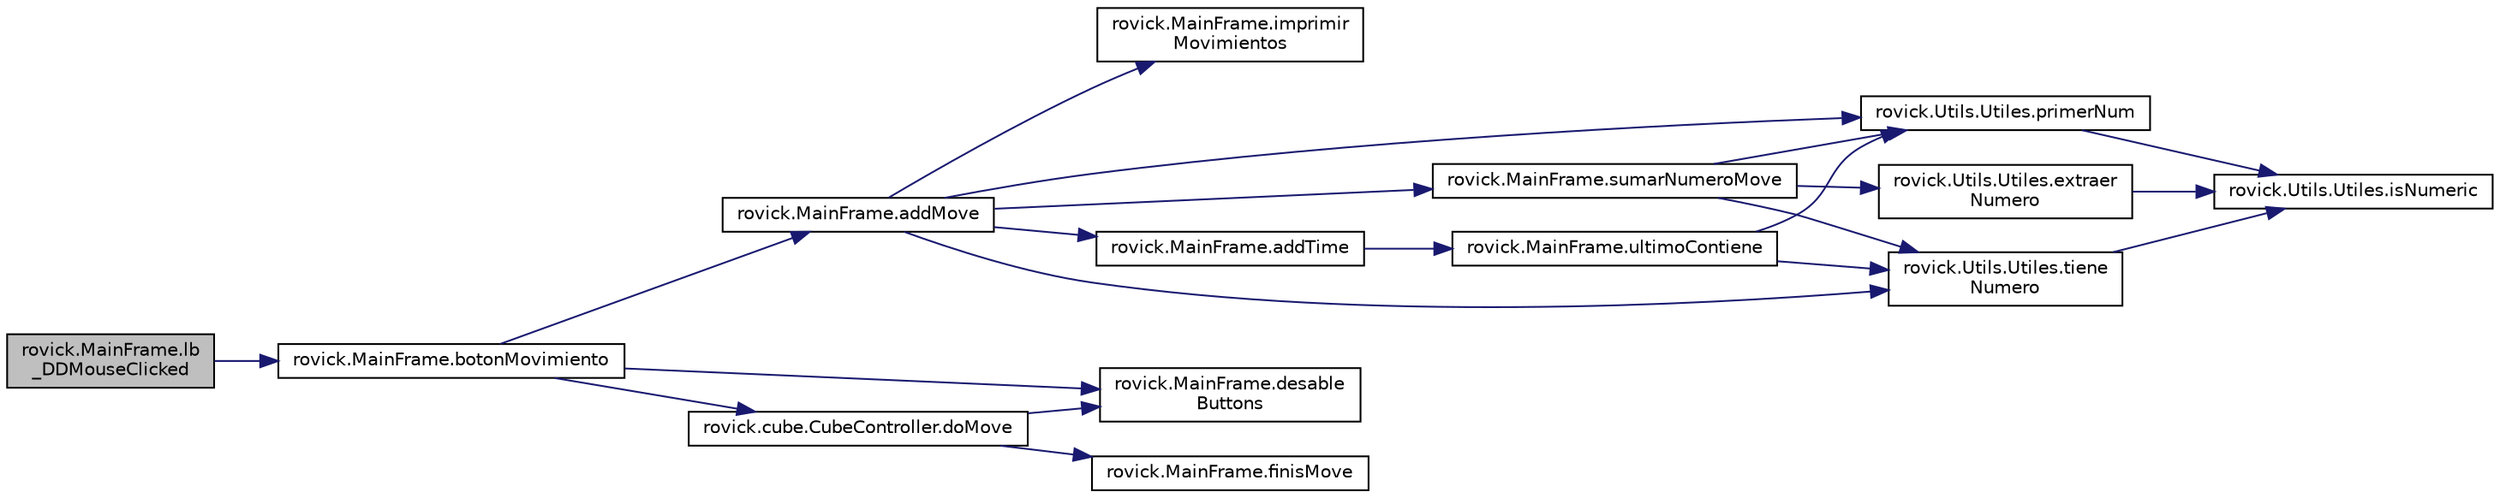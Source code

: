 digraph "rovick.MainFrame.lb_DDMouseClicked"
{
  edge [fontname="Helvetica",fontsize="10",labelfontname="Helvetica",labelfontsize="10"];
  node [fontname="Helvetica",fontsize="10",shape=record];
  rankdir="LR";
  Node0 [label="rovick.MainFrame.lb\l_DDMouseClicked",height=0.2,width=0.4,color="black", fillcolor="grey75", style="filled", fontcolor="black"];
  Node0 -> Node1 [color="midnightblue",fontsize="10",style="solid",fontname="Helvetica"];
  Node1 [label="rovick.MainFrame.botonMovimiento",height=0.2,width=0.4,color="black", fillcolor="white", style="filled",URL="$group___principales_gae2c42cbf5cab358d9b60d6c7a50ab85f.html#gae2c42cbf5cab358d9b60d6c7a50ab85f",tooltip="Metodo al que llaman los Botones de los movimientos, Si el checkBox cb_hacerSegunPulsas esta activado..."];
  Node1 -> Node2 [color="midnightblue",fontsize="10",style="solid",fontname="Helvetica"];
  Node2 [label="rovick.MainFrame.addMove",height=0.2,width=0.4,color="black", fillcolor="white", style="filled",URL="$group___auxiliares_ga49c8ae6bbd67d575b5b9c8ee575a82ff.html#ga49c8ae6bbd67d575b5b9c8ee575a82ff",tooltip="Añade el movimiento al ArrayLista movimientos dependiendo de que movimiento sea. "];
  Node2 -> Node3 [color="midnightblue",fontsize="10",style="solid",fontname="Helvetica"];
  Node3 [label="rovick.Utils.Utiles.tiene\lNumero",height=0.2,width=0.4,color="black", fillcolor="white", style="filled",URL="$classrovick_1_1_utils_1_1_utiles_a3727c5ee9df98a910159a619889f7bda.html#a3727c5ee9df98a910159a619889f7bda",tooltip="Metodo que te devuelve true si la cadena pasada contiene algún numero. "];
  Node3 -> Node4 [color="midnightblue",fontsize="10",style="solid",fontname="Helvetica"];
  Node4 [label="rovick.Utils.Utiles.isNumeric",height=0.2,width=0.4,color="black", fillcolor="white", style="filled",URL="$classrovick_1_1_utils_1_1_utiles_af34c18d8e5344dc7bbc7be79a1bff7f1.html#af34c18d8e5344dc7bbc7be79a1bff7f1",tooltip="Metodo que te devuelve true si la cadena pasada es numérica. "];
  Node2 -> Node5 [color="midnightblue",fontsize="10",style="solid",fontname="Helvetica"];
  Node5 [label="rovick.Utils.Utiles.primerNum",height=0.2,width=0.4,color="black", fillcolor="white", style="filled",URL="$classrovick_1_1_utils_1_1_utiles_a6844ffe69749214354abe47b5a4d19ba.html#a6844ffe69749214354abe47b5a4d19ba",tooltip="Metdo que devuelve la posicion del pimier numero numérico de la cadena. "];
  Node5 -> Node4 [color="midnightblue",fontsize="10",style="solid",fontname="Helvetica"];
  Node2 -> Node6 [color="midnightblue",fontsize="10",style="solid",fontname="Helvetica"];
  Node6 [label="rovick.MainFrame.sumarNumeroMove",height=0.2,width=0.4,color="black", fillcolor="white", style="filled",URL="$group___auxiliares_ga724eeaf4315d25cbeae55131e775b2cb.html#ga724eeaf4315d25cbeae55131e775b2cb",tooltip="Suma al string move un movimiento. "];
  Node6 -> Node3 [color="midnightblue",fontsize="10",style="solid",fontname="Helvetica"];
  Node6 -> Node7 [color="midnightblue",fontsize="10",style="solid",fontname="Helvetica"];
  Node7 [label="rovick.Utils.Utiles.extraer\lNumero",height=0.2,width=0.4,color="black", fillcolor="white", style="filled",URL="$classrovick_1_1_utils_1_1_utiles_a7bc6aa7244f58b59cb5d6ae1d87b1cf5.html#a7bc6aa7244f58b59cb5d6ae1d87b1cf5",tooltip="Metodo que te devuelve el entero que contine la cadena. "];
  Node7 -> Node4 [color="midnightblue",fontsize="10",style="solid",fontname="Helvetica"];
  Node6 -> Node5 [color="midnightblue",fontsize="10",style="solid",fontname="Helvetica"];
  Node2 -> Node8 [color="midnightblue",fontsize="10",style="solid",fontname="Helvetica"];
  Node8 [label="rovick.MainFrame.addTime",height=0.2,width=0.4,color="black", fillcolor="white", style="filled",URL="$group___auxiliares_ga6427827ba7ae6ec2db0c2fedaa60b196.html#ga6427827ba7ae6ec2db0c2fedaa60b196",tooltip="Encargado de añadir el tiempo correspondiente el GregorianCalendar tiempo. "];
  Node8 -> Node9 [color="midnightblue",fontsize="10",style="solid",fontname="Helvetica"];
  Node9 [label="rovick.MainFrame.ultimoContiene",height=0.2,width=0.4,color="black", fillcolor="white", style="filled",URL="$group___auxiliares_ga115fa1a1d9c876f4e7cc647563af0c4a.html#ga115fa1a1d9c876f4e7cc647563af0c4a",tooltip="Devuelve true si el ultimo movimiento del ArrayList movimientos contiene el String move..."];
  Node9 -> Node3 [color="midnightblue",fontsize="10",style="solid",fontname="Helvetica"];
  Node9 -> Node5 [color="midnightblue",fontsize="10",style="solid",fontname="Helvetica"];
  Node2 -> Node10 [color="midnightblue",fontsize="10",style="solid",fontname="Helvetica"];
  Node10 [label="rovick.MainFrame.imprimir\lMovimientos",height=0.2,width=0.4,color="black", fillcolor="white", style="filled",URL="$group___auxiliares_gab1aea5aaaa8b8b695b3c30c08a2fb705.html#gab1aea5aaaa8b8b695b3c30c08a2fb705",tooltip="Encorgado de rellenar el TextArea de los movimientos a partir del ArrayList movimientos. "];
  Node1 -> Node11 [color="midnightblue",fontsize="10",style="solid",fontname="Helvetica"];
  Node11 [label="rovick.MainFrame.desable\lButtons",height=0.2,width=0.4,color="black", fillcolor="white", style="filled",URL="$group___auxiliares_ga4e69c788c01026510dfbe2f8faabc9e7.html#ga4e69c788c01026510dfbe2f8faabc9e7",tooltip="Activa o desactiva los botones para que no se pueda hacer nada mientas que se haga el proceso de hace..."];
  Node1 -> Node12 [color="midnightblue",fontsize="10",style="solid",fontname="Helvetica"];
  Node12 [label="rovick.cube.CubeController.doMove",height=0.2,width=0.4,color="black", fillcolor="white", style="filled",URL="$classrovick_1_1cube_1_1_cube_controller_a2479be2cad3321bf55483c5b005066c5.html#a2479be2cad3321bf55483c5b005066c5",tooltip="Metodo que envia al arduino la orden de hacer un movimiento. "];
  Node12 -> Node11 [color="midnightblue",fontsize="10",style="solid",fontname="Helvetica"];
  Node12 -> Node13 [color="midnightblue",fontsize="10",style="solid",fontname="Helvetica"];
  Node13 [label="rovick.MainFrame.finisMove",height=0.2,width=0.4,color="black", fillcolor="white", style="filled",URL="$group___auxiliares_gaf71bdd2e0bac5603a5ff80cccd01bcf1.html#gaf71bdd2e0bac5603a5ff80cccd01bcf1",tooltip="Resta el String finMove al numero de movimientos,Jlabel lb_movs. "];
}
